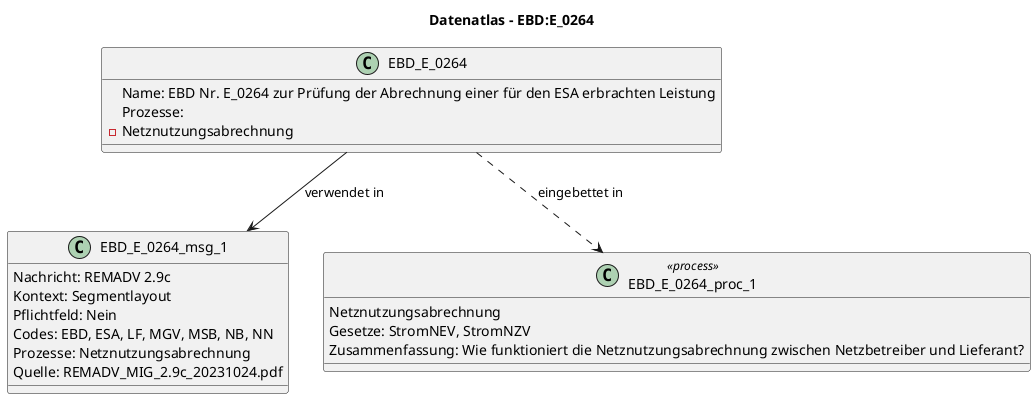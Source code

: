 @startuml
title Datenatlas – EBD:E_0264
class EBD_E_0264 {
  Name: EBD Nr. E_0264 zur Prüfung der Abrechnung einer für den ESA erbrachten Leistung
  Prozesse:
    - Netznutzungsabrechnung
}
class EBD_E_0264_msg_1 {
  Nachricht: REMADV 2.9c
  Kontext: Segmentlayout
  Pflichtfeld: Nein
  Codes: EBD, ESA, LF, MGV, MSB, NB, NN
  Prozesse: Netznutzungsabrechnung
  Quelle: REMADV_MIG_2.9c_20231024.pdf
}
EBD_E_0264 --> EBD_E_0264_msg_1 : verwendet in
class EBD_E_0264_proc_1 <<process>> {
  Netznutzungsabrechnung
  Gesetze: StromNEV, StromNZV
  Zusammenfassung: Wie funktioniert die Netznutzungsabrechnung zwischen Netzbetreiber und Lieferant?
}
EBD_E_0264 ..> EBD_E_0264_proc_1 : eingebettet in
@enduml